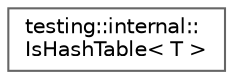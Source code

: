 digraph "Graphical Class Hierarchy"
{
 // LATEX_PDF_SIZE
  bgcolor="transparent";
  edge [fontname=Helvetica,fontsize=10,labelfontname=Helvetica,labelfontsize=10];
  node [fontname=Helvetica,fontsize=10,shape=box,height=0.2,width=0.4];
  rankdir="LR";
  Node0 [id="Node000000",label="testing::internal::\lIsHashTable\< T \>",height=0.2,width=0.4,color="grey40", fillcolor="white", style="filled",URL="$structtesting_1_1internal_1_1IsHashTable.html",tooltip=" "];
}
